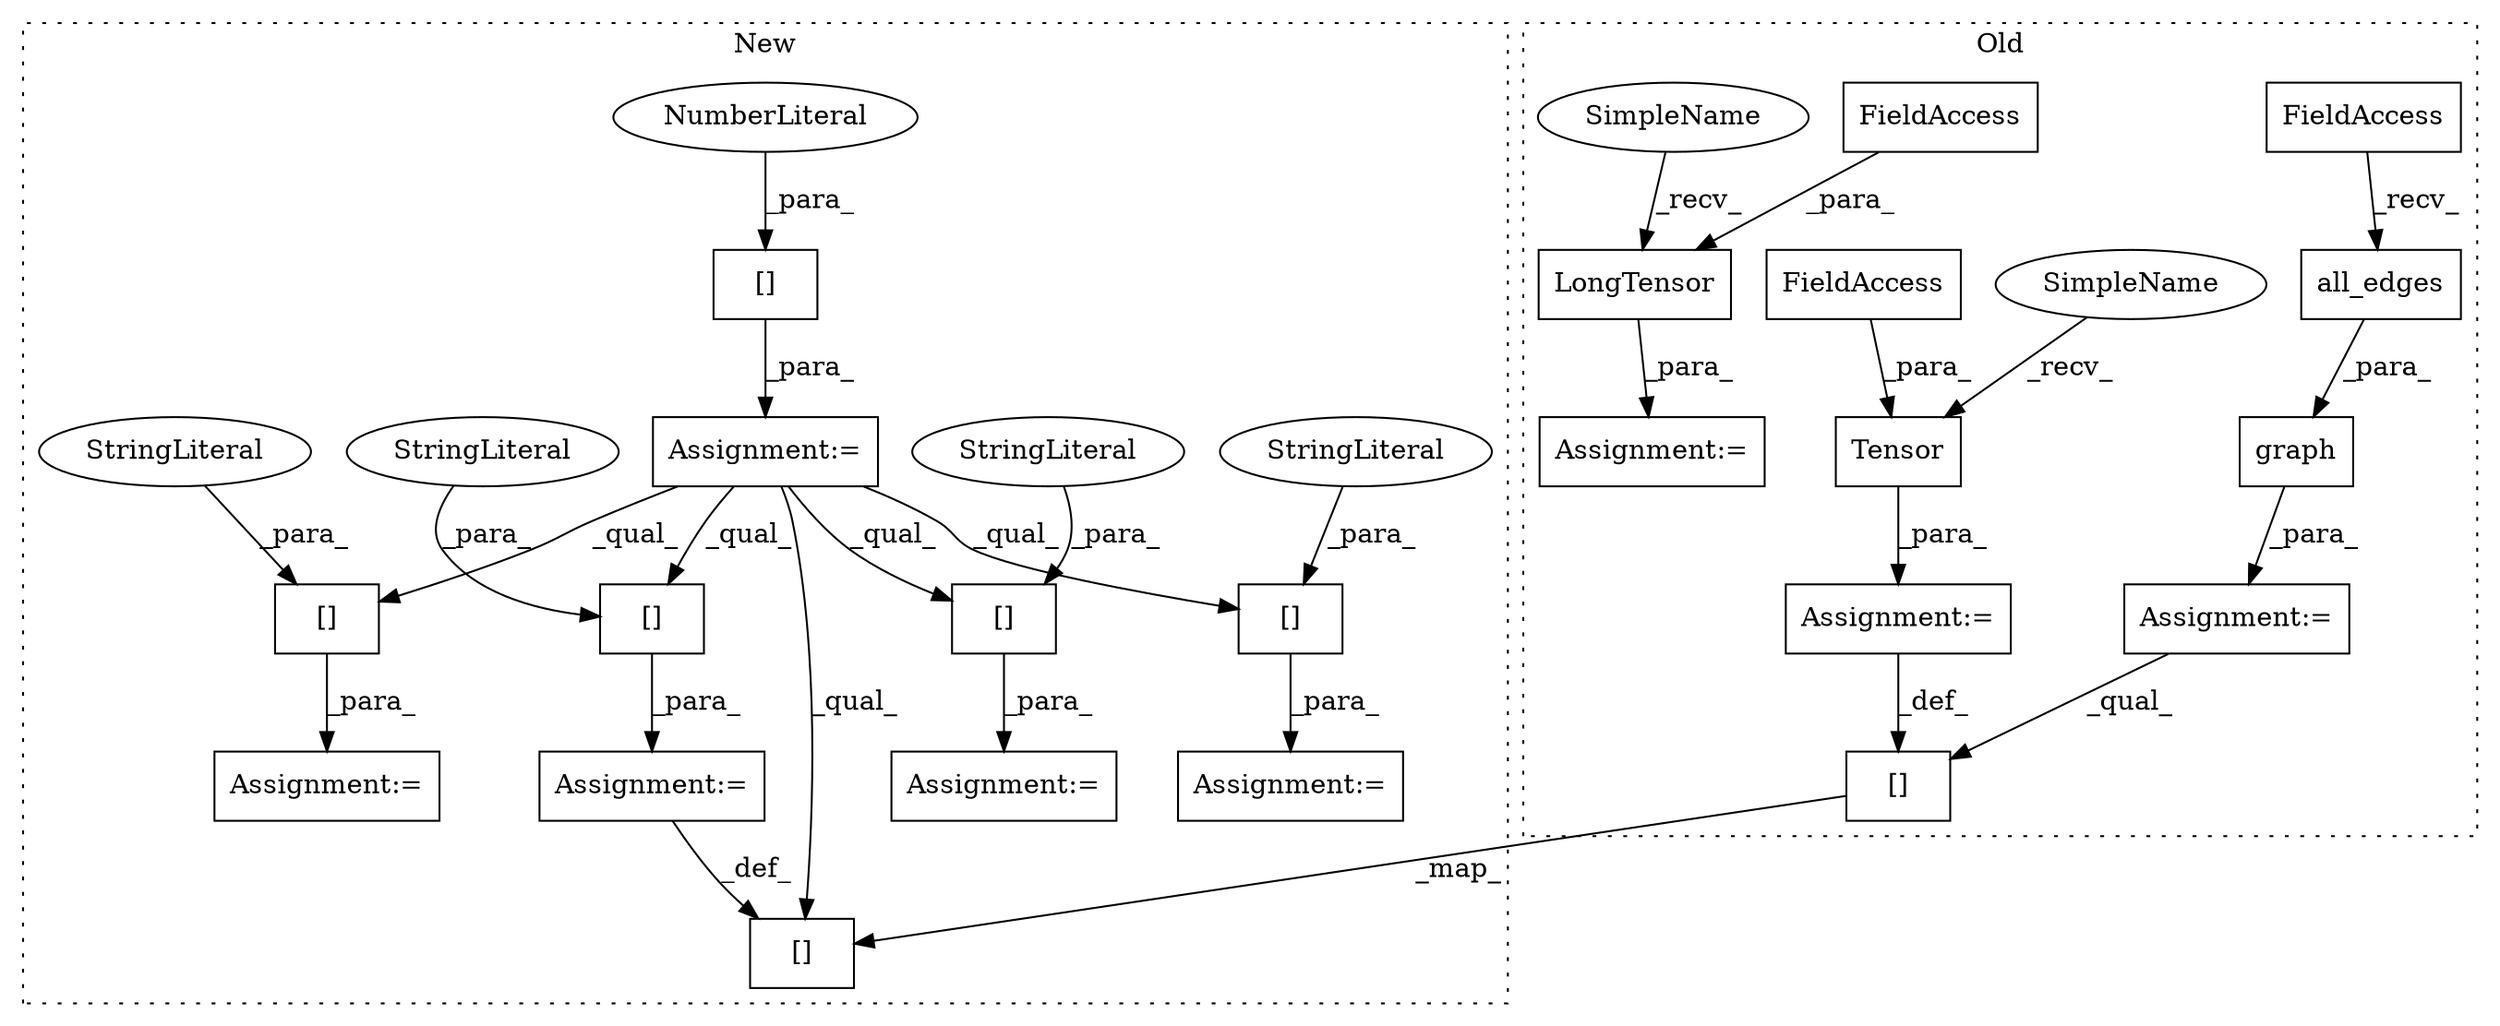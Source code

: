 digraph G {
subgraph cluster0 {
1 [label="graph" a="32" s="15037,15065" l="6,1" shape="box"];
7 [label="[]" a="2" s="15074,15092" l="8,1" shape="box"];
8 [label="all_edges" a="32" s="15054" l="11" shape="box"];
9 [label="Tensor" a="32" s="14891,14911" l="7,1" shape="box"];
10 [label="FieldAccess" a="22" s="15043" l="4" shape="box"];
11 [label="FieldAccess" a="22" s="14898" l="4" shape="box"];
12 [label="LongTensor" a="32" s="14967,14989" l="11,1" shape="box"];
13 [label="FieldAccess" a="22" s="14978" l="4" shape="box"];
14 [label="Assignment:=" a="7" s="14884" l="1" shape="box"];
17 [label="Assignment:=" a="7" s="14960" l="1" shape="box"];
27 [label="Assignment:=" a="7" s="15032" l="1" shape="box"];
28 [label="SimpleName" a="42" s="14885" l="5" shape="ellipse"];
29 [label="SimpleName" a="42" s="14961" l="5" shape="ellipse"];
label = "Old";
style="dotted";
}
subgraph cluster1 {
2 [label="[]" a="2" s="14872,14886" l="8,1" shape="box"];
3 [label="StringLiteral" a="45" s="14880" l="6" shape="ellipse"];
4 [label="Assignment:=" a="7" s="14847" l="1" shape="box"];
5 [label="Assignment:=" a="7" s="15008" l="1" shape="box"];
6 [label="[]" a="2" s="15036,15054" l="8,1" shape="box"];
15 [label="Assignment:=" a="7" s="14970" l="1" shape="box"];
16 [label="[]" a="2" s="15009,15027" l="8,1" shape="box"];
18 [label="StringLiteral" a="45" s="15017" l="10" shape="ellipse"];
19 [label="[]" a="2" s="14936,14951" l="8,1" shape="box"];
20 [label="StringLiteral" a="45" s="14944" l="7" shape="ellipse"];
21 [label="[]" a="2" s="14848,14854" l="5,1" shape="box"];
22 [label="NumberLiteral" a="34" s="14853" l="1" shape="ellipse"];
23 [label="[]" a="2" s="14971,14991" l="8,1" shape="box"];
24 [label="Assignment:=" a="7" s="14935" l="1" shape="box"];
25 [label="Assignment:=" a="7" s="14871" l="1" shape="box"];
26 [label="StringLiteral" a="45" s="14979" l="12" shape="ellipse"];
label = "New";
style="dotted";
}
1 -> 27 [label="_para_"];
2 -> 25 [label="_para_"];
3 -> 2 [label="_para_"];
4 -> 6 [label="_qual_"];
4 -> 23 [label="_qual_"];
4 -> 2 [label="_qual_"];
4 -> 19 [label="_qual_"];
4 -> 16 [label="_qual_"];
7 -> 6 [label="_map_"];
8 -> 1 [label="_para_"];
9 -> 14 [label="_para_"];
10 -> 8 [label="_recv_"];
11 -> 9 [label="_para_"];
12 -> 17 [label="_para_"];
13 -> 12 [label="_para_"];
14 -> 7 [label="_def_"];
16 -> 5 [label="_para_"];
18 -> 16 [label="_para_"];
19 -> 24 [label="_para_"];
20 -> 19 [label="_para_"];
21 -> 4 [label="_para_"];
22 -> 21 [label="_para_"];
23 -> 15 [label="_para_"];
25 -> 6 [label="_def_"];
26 -> 23 [label="_para_"];
27 -> 7 [label="_qual_"];
28 -> 9 [label="_recv_"];
29 -> 12 [label="_recv_"];
}